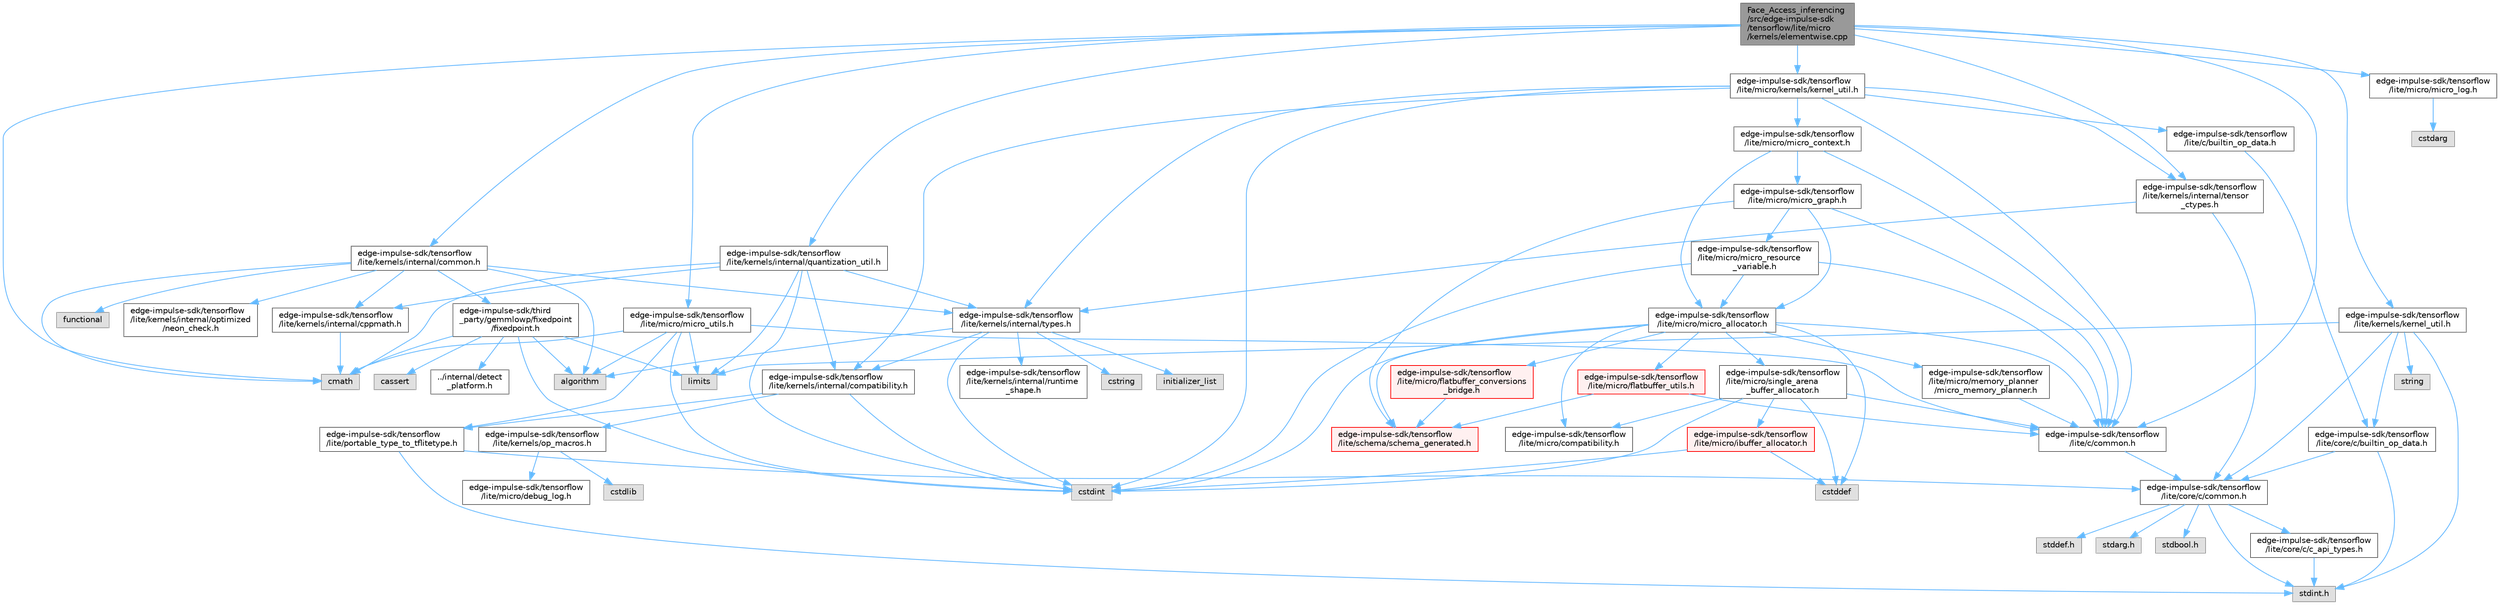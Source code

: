 digraph "Face_Access_inferencing/src/edge-impulse-sdk/tensorflow/lite/micro/kernels/elementwise.cpp"
{
 // LATEX_PDF_SIZE
  bgcolor="transparent";
  edge [fontname=Helvetica,fontsize=10,labelfontname=Helvetica,labelfontsize=10];
  node [fontname=Helvetica,fontsize=10,shape=box,height=0.2,width=0.4];
  Node1 [id="Node000001",label="Face_Access_inferencing\l/src/edge-impulse-sdk\l/tensorflow/lite/micro\l/kernels/elementwise.cpp",height=0.2,width=0.4,color="gray40", fillcolor="grey60", style="filled", fontcolor="black",tooltip=" "];
  Node1 -> Node2 [id="edge104_Node000001_Node000002",color="steelblue1",style="solid",tooltip=" "];
  Node2 [id="Node000002",label="cmath",height=0.2,width=0.4,color="grey60", fillcolor="#E0E0E0", style="filled",tooltip=" "];
  Node1 -> Node3 [id="edge105_Node000001_Node000003",color="steelblue1",style="solid",tooltip=" "];
  Node3 [id="Node000003",label="edge-impulse-sdk/tensorflow\l/lite/c/common.h",height=0.2,width=0.4,color="grey40", fillcolor="white", style="filled",URL="$_face___access__inferencing_2src_2edge-impulse-sdk_2tensorflow_2lite_2c_2common_8h.html",tooltip=" "];
  Node3 -> Node4 [id="edge106_Node000003_Node000004",color="steelblue1",style="solid",tooltip=" "];
  Node4 [id="Node000004",label="edge-impulse-sdk/tensorflow\l/lite/core/c/common.h",height=0.2,width=0.4,color="grey40", fillcolor="white", style="filled",URL="$_face___access__inferencing_2src_2edge-impulse-sdk_2tensorflow_2lite_2core_2c_2common_8h.html",tooltip=" "];
  Node4 -> Node5 [id="edge107_Node000004_Node000005",color="steelblue1",style="solid",tooltip=" "];
  Node5 [id="Node000005",label="stdarg.h",height=0.2,width=0.4,color="grey60", fillcolor="#E0E0E0", style="filled",tooltip=" "];
  Node4 -> Node6 [id="edge108_Node000004_Node000006",color="steelblue1",style="solid",tooltip=" "];
  Node6 [id="Node000006",label="stdbool.h",height=0.2,width=0.4,color="grey60", fillcolor="#E0E0E0", style="filled",tooltip=" "];
  Node4 -> Node7 [id="edge109_Node000004_Node000007",color="steelblue1",style="solid",tooltip=" "];
  Node7 [id="Node000007",label="stddef.h",height=0.2,width=0.4,color="grey60", fillcolor="#E0E0E0", style="filled",tooltip=" "];
  Node4 -> Node8 [id="edge110_Node000004_Node000008",color="steelblue1",style="solid",tooltip=" "];
  Node8 [id="Node000008",label="stdint.h",height=0.2,width=0.4,color="grey60", fillcolor="#E0E0E0", style="filled",tooltip=" "];
  Node4 -> Node9 [id="edge111_Node000004_Node000009",color="steelblue1",style="solid",tooltip=" "];
  Node9 [id="Node000009",label="edge-impulse-sdk/tensorflow\l/lite/core/c/c_api_types.h",height=0.2,width=0.4,color="grey40", fillcolor="white", style="filled",URL="$_face___access__inferencing_2src_2edge-impulse-sdk_2tensorflow_2lite_2core_2c_2c__api__types_8h.html",tooltip=" "];
  Node9 -> Node8 [id="edge112_Node000009_Node000008",color="steelblue1",style="solid",tooltip=" "];
  Node1 -> Node10 [id="edge113_Node000001_Node000010",color="steelblue1",style="solid",tooltip=" "];
  Node10 [id="Node000010",label="edge-impulse-sdk/tensorflow\l/lite/kernels/internal/common.h",height=0.2,width=0.4,color="grey40", fillcolor="white", style="filled",URL="$_face___access__inferencing_2src_2edge-impulse-sdk_2tensorflow_2lite_2kernels_2internal_2common_8h.html",tooltip=" "];
  Node10 -> Node11 [id="edge114_Node000010_Node000011",color="steelblue1",style="solid",tooltip=" "];
  Node11 [id="Node000011",label="algorithm",height=0.2,width=0.4,color="grey60", fillcolor="#E0E0E0", style="filled",tooltip=" "];
  Node10 -> Node2 [id="edge115_Node000010_Node000002",color="steelblue1",style="solid",tooltip=" "];
  Node10 -> Node12 [id="edge116_Node000010_Node000012",color="steelblue1",style="solid",tooltip=" "];
  Node12 [id="Node000012",label="functional",height=0.2,width=0.4,color="grey60", fillcolor="#E0E0E0", style="filled",tooltip=" "];
  Node10 -> Node13 [id="edge117_Node000010_Node000013",color="steelblue1",style="solid",tooltip=" "];
  Node13 [id="Node000013",label="edge-impulse-sdk/third\l_party/gemmlowp/fixedpoint\l/fixedpoint.h",height=0.2,width=0.4,color="grey40", fillcolor="white", style="filled",URL="$_face___access__inferencing_2src_2edge-impulse-sdk_2third__party_2gemmlowp_2fixedpoint_2fixedpoint_8h.html",tooltip=" "];
  Node13 -> Node11 [id="edge118_Node000013_Node000011",color="steelblue1",style="solid",tooltip=" "];
  Node13 -> Node14 [id="edge119_Node000013_Node000014",color="steelblue1",style="solid",tooltip=" "];
  Node14 [id="Node000014",label="cassert",height=0.2,width=0.4,color="grey60", fillcolor="#E0E0E0", style="filled",tooltip=" "];
  Node13 -> Node2 [id="edge120_Node000013_Node000002",color="steelblue1",style="solid",tooltip=" "];
  Node13 -> Node15 [id="edge121_Node000013_Node000015",color="steelblue1",style="solid",tooltip=" "];
  Node15 [id="Node000015",label="cstdint",height=0.2,width=0.4,color="grey60", fillcolor="#E0E0E0", style="filled",tooltip=" "];
  Node13 -> Node16 [id="edge122_Node000013_Node000016",color="steelblue1",style="solid",tooltip=" "];
  Node16 [id="Node000016",label="limits",height=0.2,width=0.4,color="grey60", fillcolor="#E0E0E0", style="filled",tooltip=" "];
  Node13 -> Node17 [id="edge123_Node000013_Node000017",color="steelblue1",style="solid",tooltip=" "];
  Node17 [id="Node000017",label="../internal/detect\l_platform.h",height=0.2,width=0.4,color="grey40", fillcolor="white", style="filled",URL="$_face___access__inferencing_2src_2edge-impulse-sdk_2third__party_2gemmlowp_2internal_2detect__platform_8h.html",tooltip=" "];
  Node10 -> Node18 [id="edge124_Node000010_Node000018",color="steelblue1",style="solid",tooltip=" "];
  Node18 [id="Node000018",label="edge-impulse-sdk/tensorflow\l/lite/kernels/internal/cppmath.h",height=0.2,width=0.4,color="grey40", fillcolor="white", style="filled",URL="$_face___access__inferencing_2src_2edge-impulse-sdk_2tensorflow_2lite_2kernels_2internal_2cppmath_8h.html",tooltip=" "];
  Node18 -> Node2 [id="edge125_Node000018_Node000002",color="steelblue1",style="solid",tooltip=" "];
  Node10 -> Node19 [id="edge126_Node000010_Node000019",color="steelblue1",style="solid",tooltip=" "];
  Node19 [id="Node000019",label="edge-impulse-sdk/tensorflow\l/lite/kernels/internal/optimized\l/neon_check.h",height=0.2,width=0.4,color="grey40", fillcolor="white", style="filled",URL="$_face___access__inferencing_2src_2edge-impulse-sdk_2tensorflow_2lite_2kernels_2internal_2optimized_2neon__check_8h.html",tooltip=" "];
  Node10 -> Node20 [id="edge127_Node000010_Node000020",color="steelblue1",style="solid",tooltip=" "];
  Node20 [id="Node000020",label="edge-impulse-sdk/tensorflow\l/lite/kernels/internal/types.h",height=0.2,width=0.4,color="grey40", fillcolor="white", style="filled",URL="$_face___access__inferencing_2src_2edge-impulse-sdk_2tensorflow_2lite_2kernels_2internal_2types_8h.html",tooltip=" "];
  Node20 -> Node11 [id="edge128_Node000020_Node000011",color="steelblue1",style="solid",tooltip=" "];
  Node20 -> Node15 [id="edge129_Node000020_Node000015",color="steelblue1",style="solid",tooltip=" "];
  Node20 -> Node21 [id="edge130_Node000020_Node000021",color="steelblue1",style="solid",tooltip=" "];
  Node21 [id="Node000021",label="cstring",height=0.2,width=0.4,color="grey60", fillcolor="#E0E0E0", style="filled",tooltip=" "];
  Node20 -> Node22 [id="edge131_Node000020_Node000022",color="steelblue1",style="solid",tooltip=" "];
  Node22 [id="Node000022",label="initializer_list",height=0.2,width=0.4,color="grey60", fillcolor="#E0E0E0", style="filled",tooltip=" "];
  Node20 -> Node23 [id="edge132_Node000020_Node000023",color="steelblue1",style="solid",tooltip=" "];
  Node23 [id="Node000023",label="edge-impulse-sdk/tensorflow\l/lite/kernels/internal/compatibility.h",height=0.2,width=0.4,color="grey40", fillcolor="white", style="filled",URL="$_face___access__inferencing_2src_2edge-impulse-sdk_2tensorflow_2lite_2kernels_2internal_2compatibility_8h.html",tooltip=" "];
  Node23 -> Node15 [id="edge133_Node000023_Node000015",color="steelblue1",style="solid",tooltip=" "];
  Node23 -> Node24 [id="edge134_Node000023_Node000024",color="steelblue1",style="solid",tooltip=" "];
  Node24 [id="Node000024",label="edge-impulse-sdk/tensorflow\l/lite/portable_type_to_tflitetype.h",height=0.2,width=0.4,color="grey40", fillcolor="white", style="filled",URL="$_face___access__inferencing_2src_2edge-impulse-sdk_2tensorflow_2lite_2portable__type__to__tflitetype_8h.html",tooltip=" "];
  Node24 -> Node8 [id="edge135_Node000024_Node000008",color="steelblue1",style="solid",tooltip=" "];
  Node24 -> Node4 [id="edge136_Node000024_Node000004",color="steelblue1",style="solid",tooltip=" "];
  Node23 -> Node25 [id="edge137_Node000023_Node000025",color="steelblue1",style="solid",tooltip=" "];
  Node25 [id="Node000025",label="edge-impulse-sdk/tensorflow\l/lite/kernels/op_macros.h",height=0.2,width=0.4,color="grey40", fillcolor="white", style="filled",URL="$_face___access__inferencing_2src_2edge-impulse-sdk_2tensorflow_2lite_2kernels_2op__macros_8h.html",tooltip=" "];
  Node25 -> Node26 [id="edge138_Node000025_Node000026",color="steelblue1",style="solid",tooltip=" "];
  Node26 [id="Node000026",label="edge-impulse-sdk/tensorflow\l/lite/micro/debug_log.h",height=0.2,width=0.4,color="grey40", fillcolor="white", style="filled",URL="$_face___access__inferencing_2src_2edge-impulse-sdk_2tensorflow_2lite_2micro_2debug__log_8h.html",tooltip=" "];
  Node25 -> Node27 [id="edge139_Node000025_Node000027",color="steelblue1",style="solid",tooltip=" "];
  Node27 [id="Node000027",label="cstdlib",height=0.2,width=0.4,color="grey60", fillcolor="#E0E0E0", style="filled",tooltip=" "];
  Node20 -> Node28 [id="edge140_Node000020_Node000028",color="steelblue1",style="solid",tooltip=" "];
  Node28 [id="Node000028",label="edge-impulse-sdk/tensorflow\l/lite/kernels/internal/runtime\l_shape.h",height=0.2,width=0.4,color="grey40", fillcolor="white", style="filled",URL="$_face___access__inferencing_2src_2edge-impulse-sdk_2tensorflow_2lite_2kernels_2internal_2runtime__shape_8h.html",tooltip=" "];
  Node1 -> Node29 [id="edge141_Node000001_Node000029",color="steelblue1",style="solid",tooltip=" "];
  Node29 [id="Node000029",label="edge-impulse-sdk/tensorflow\l/lite/kernels/internal/quantization_util.h",height=0.2,width=0.4,color="grey40", fillcolor="white", style="filled",URL="$_face___access__inferencing_2src_2edge-impulse-sdk_2tensorflow_2lite_2kernels_2internal_2quantization__util_8h.html",tooltip=" "];
  Node29 -> Node2 [id="edge142_Node000029_Node000002",color="steelblue1",style="solid",tooltip=" "];
  Node29 -> Node15 [id="edge143_Node000029_Node000015",color="steelblue1",style="solid",tooltip=" "];
  Node29 -> Node16 [id="edge144_Node000029_Node000016",color="steelblue1",style="solid",tooltip=" "];
  Node29 -> Node23 [id="edge145_Node000029_Node000023",color="steelblue1",style="solid",tooltip=" "];
  Node29 -> Node18 [id="edge146_Node000029_Node000018",color="steelblue1",style="solid",tooltip=" "];
  Node29 -> Node20 [id="edge147_Node000029_Node000020",color="steelblue1",style="solid",tooltip=" "];
  Node1 -> Node30 [id="edge148_Node000001_Node000030",color="steelblue1",style="solid",tooltip=" "];
  Node30 [id="Node000030",label="edge-impulse-sdk/tensorflow\l/lite/kernels/internal/tensor\l_ctypes.h",height=0.2,width=0.4,color="grey40", fillcolor="white", style="filled",URL="$_face___access__inferencing_2src_2edge-impulse-sdk_2tensorflow_2lite_2kernels_2internal_2tensor__ctypes_8h.html",tooltip=" "];
  Node30 -> Node4 [id="edge149_Node000030_Node000004",color="steelblue1",style="solid",tooltip=" "];
  Node30 -> Node20 [id="edge150_Node000030_Node000020",color="steelblue1",style="solid",tooltip=" "];
  Node1 -> Node31 [id="edge151_Node000001_Node000031",color="steelblue1",style="solid",tooltip=" "];
  Node31 [id="Node000031",label="edge-impulse-sdk/tensorflow\l/lite/kernels/kernel_util.h",height=0.2,width=0.4,color="grey40", fillcolor="white", style="filled",URL="$_face___access__inferencing_2src_2edge-impulse-sdk_2tensorflow_2lite_2kernels_2kernel__util_8h.html",tooltip=" "];
  Node31 -> Node8 [id="edge152_Node000031_Node000008",color="steelblue1",style="solid",tooltip=" "];
  Node31 -> Node16 [id="edge153_Node000031_Node000016",color="steelblue1",style="solid",tooltip=" "];
  Node31 -> Node32 [id="edge154_Node000031_Node000032",color="steelblue1",style="solid",tooltip=" "];
  Node32 [id="Node000032",label="string",height=0.2,width=0.4,color="grey60", fillcolor="#E0E0E0", style="filled",tooltip=" "];
  Node31 -> Node33 [id="edge155_Node000031_Node000033",color="steelblue1",style="solid",tooltip=" "];
  Node33 [id="Node000033",label="edge-impulse-sdk/tensorflow\l/lite/core/c/builtin_op_data.h",height=0.2,width=0.4,color="grey40", fillcolor="white", style="filled",URL="$_face___access__inferencing_2src_2edge-impulse-sdk_2tensorflow_2lite_2core_2c_2builtin__op__data_8h.html",tooltip=" "];
  Node33 -> Node8 [id="edge156_Node000033_Node000008",color="steelblue1",style="solid",tooltip=" "];
  Node33 -> Node4 [id="edge157_Node000033_Node000004",color="steelblue1",style="solid",tooltip=" "];
  Node31 -> Node4 [id="edge158_Node000031_Node000004",color="steelblue1",style="solid",tooltip=" "];
  Node1 -> Node34 [id="edge159_Node000001_Node000034",color="steelblue1",style="solid",tooltip=" "];
  Node34 [id="Node000034",label="edge-impulse-sdk/tensorflow\l/lite/micro/kernels/kernel_util.h",height=0.2,width=0.4,color="grey40", fillcolor="white", style="filled",URL="$_face___access__inferencing_2src_2edge-impulse-sdk_2tensorflow_2lite_2micro_2kernels_2kernel__util_8h.html",tooltip=" "];
  Node34 -> Node15 [id="edge160_Node000034_Node000015",color="steelblue1",style="solid",tooltip=" "];
  Node34 -> Node35 [id="edge161_Node000034_Node000035",color="steelblue1",style="solid",tooltip=" "];
  Node35 [id="Node000035",label="edge-impulse-sdk/tensorflow\l/lite/c/builtin_op_data.h",height=0.2,width=0.4,color="grey40", fillcolor="white", style="filled",URL="$_face___access__inferencing_2src_2edge-impulse-sdk_2tensorflow_2lite_2c_2builtin__op__data_8h.html",tooltip=" "];
  Node35 -> Node33 [id="edge162_Node000035_Node000033",color="steelblue1",style="solid",tooltip=" "];
  Node34 -> Node3 [id="edge163_Node000034_Node000003",color="steelblue1",style="solid",tooltip=" "];
  Node34 -> Node23 [id="edge164_Node000034_Node000023",color="steelblue1",style="solid",tooltip=" "];
  Node34 -> Node30 [id="edge165_Node000034_Node000030",color="steelblue1",style="solid",tooltip=" "];
  Node34 -> Node20 [id="edge166_Node000034_Node000020",color="steelblue1",style="solid",tooltip=" "];
  Node34 -> Node36 [id="edge167_Node000034_Node000036",color="steelblue1",style="solid",tooltip=" "];
  Node36 [id="Node000036",label="edge-impulse-sdk/tensorflow\l/lite/micro/micro_context.h",height=0.2,width=0.4,color="grey40", fillcolor="white", style="filled",URL="$_face___access__inferencing_2src_2edge-impulse-sdk_2tensorflow_2lite_2micro_2micro__context_8h.html",tooltip=" "];
  Node36 -> Node3 [id="edge168_Node000036_Node000003",color="steelblue1",style="solid",tooltip=" "];
  Node36 -> Node37 [id="edge169_Node000036_Node000037",color="steelblue1",style="solid",tooltip=" "];
  Node37 [id="Node000037",label="edge-impulse-sdk/tensorflow\l/lite/micro/micro_allocator.h",height=0.2,width=0.4,color="grey40", fillcolor="white", style="filled",URL="$_face___access__inferencing_2src_2edge-impulse-sdk_2tensorflow_2lite_2micro_2micro__allocator_8h.html",tooltip=" "];
  Node37 -> Node38 [id="edge170_Node000037_Node000038",color="steelblue1",style="solid",tooltip=" "];
  Node38 [id="Node000038",label="cstddef",height=0.2,width=0.4,color="grey60", fillcolor="#E0E0E0", style="filled",tooltip=" "];
  Node37 -> Node15 [id="edge171_Node000037_Node000015",color="steelblue1",style="solid",tooltip=" "];
  Node37 -> Node3 [id="edge172_Node000037_Node000003",color="steelblue1",style="solid",tooltip=" "];
  Node37 -> Node39 [id="edge173_Node000037_Node000039",color="steelblue1",style="solid",tooltip=" "];
  Node39 [id="Node000039",label="edge-impulse-sdk/tensorflow\l/lite/micro/single_arena\l_buffer_allocator.h",height=0.2,width=0.4,color="grey40", fillcolor="white", style="filled",URL="$_face___access__inferencing_2src_2edge-impulse-sdk_2tensorflow_2lite_2micro_2single__arena__buffer__allocator_8h.html",tooltip=" "];
  Node39 -> Node38 [id="edge174_Node000039_Node000038",color="steelblue1",style="solid",tooltip=" "];
  Node39 -> Node15 [id="edge175_Node000039_Node000015",color="steelblue1",style="solid",tooltip=" "];
  Node39 -> Node3 [id="edge176_Node000039_Node000003",color="steelblue1",style="solid",tooltip=" "];
  Node39 -> Node40 [id="edge177_Node000039_Node000040",color="steelblue1",style="solid",tooltip=" "];
  Node40 [id="Node000040",label="edge-impulse-sdk/tensorflow\l/lite/micro/ibuffer_allocator.h",height=0.2,width=0.4,color="red", fillcolor="#FFF0F0", style="filled",URL="$_face___access__inferencing_2src_2edge-impulse-sdk_2tensorflow_2lite_2micro_2ibuffer__allocator_8h.html",tooltip=" "];
  Node40 -> Node38 [id="edge178_Node000040_Node000038",color="steelblue1",style="solid",tooltip=" "];
  Node40 -> Node15 [id="edge179_Node000040_Node000015",color="steelblue1",style="solid",tooltip=" "];
  Node39 -> Node42 [id="edge180_Node000039_Node000042",color="steelblue1",style="solid",tooltip=" "];
  Node42 [id="Node000042",label="edge-impulse-sdk/tensorflow\l/lite/micro/compatibility.h",height=0.2,width=0.4,color="grey40", fillcolor="white", style="filled",URL="$_face___access__inferencing_2src_2edge-impulse-sdk_2tensorflow_2lite_2micro_2compatibility_8h.html",tooltip=" "];
  Node37 -> Node42 [id="edge181_Node000037_Node000042",color="steelblue1",style="solid",tooltip=" "];
  Node37 -> Node43 [id="edge182_Node000037_Node000043",color="steelblue1",style="solid",tooltip=" "];
  Node43 [id="Node000043",label="edge-impulse-sdk/tensorflow\l/lite/micro/flatbuffer_utils.h",height=0.2,width=0.4,color="red", fillcolor="#FFF0F0", style="filled",URL="$_face___access__inferencing_2src_2edge-impulse-sdk_2tensorflow_2lite_2micro_2flatbuffer__utils_8h.html",tooltip=" "];
  Node43 -> Node3 [id="edge183_Node000043_Node000003",color="steelblue1",style="solid",tooltip=" "];
  Node43 -> Node74 [id="edge184_Node000043_Node000074",color="steelblue1",style="solid",tooltip=" "];
  Node74 [id="Node000074",label="edge-impulse-sdk/tensorflow\l/lite/schema/schema_generated.h",height=0.2,width=0.4,color="red", fillcolor="#FFF0F0", style="filled",URL="$_face___access__inferencing_2src_2edge-impulse-sdk_2tensorflow_2lite_2schema_2schema__generated_8h.html",tooltip=" "];
  Node37 -> Node75 [id="edge185_Node000037_Node000075",color="steelblue1",style="solid",tooltip=" "];
  Node75 [id="Node000075",label="edge-impulse-sdk/tensorflow\l/lite/micro/memory_planner\l/micro_memory_planner.h",height=0.2,width=0.4,color="grey40", fillcolor="white", style="filled",URL="$_face___access__inferencing_2src_2edge-impulse-sdk_2tensorflow_2lite_2micro_2memory__planner_2micro__memory__planner_8h.html",tooltip=" "];
  Node75 -> Node3 [id="edge186_Node000075_Node000003",color="steelblue1",style="solid",tooltip=" "];
  Node37 -> Node76 [id="edge187_Node000037_Node000076",color="steelblue1",style="solid",tooltip=" "];
  Node76 [id="Node000076",label="edge-impulse-sdk/tensorflow\l/lite/micro/flatbuffer_conversions\l_bridge.h",height=0.2,width=0.4,color="red", fillcolor="#FFF0F0", style="filled",URL="$_face___access__inferencing_2src_2edge-impulse-sdk_2tensorflow_2lite_2micro_2flatbuffer__conversions__bridge_8h.html",tooltip=" "];
  Node76 -> Node74 [id="edge188_Node000076_Node000074",color="steelblue1",style="solid",tooltip=" "];
  Node37 -> Node74 [id="edge189_Node000037_Node000074",color="steelblue1",style="solid",tooltip=" "];
  Node36 -> Node81 [id="edge190_Node000036_Node000081",color="steelblue1",style="solid",tooltip=" "];
  Node81 [id="Node000081",label="edge-impulse-sdk/tensorflow\l/lite/micro/micro_graph.h",height=0.2,width=0.4,color="grey40", fillcolor="white", style="filled",URL="$_face___access__inferencing_2src_2edge-impulse-sdk_2tensorflow_2lite_2micro_2micro__graph_8h.html",tooltip=" "];
  Node81 -> Node3 [id="edge191_Node000081_Node000003",color="steelblue1",style="solid",tooltip=" "];
  Node81 -> Node37 [id="edge192_Node000081_Node000037",color="steelblue1",style="solid",tooltip=" "];
  Node81 -> Node82 [id="edge193_Node000081_Node000082",color="steelblue1",style="solid",tooltip=" "];
  Node82 [id="Node000082",label="edge-impulse-sdk/tensorflow\l/lite/micro/micro_resource\l_variable.h",height=0.2,width=0.4,color="grey40", fillcolor="white", style="filled",URL="$_face___access__inferencing_2src_2edge-impulse-sdk_2tensorflow_2lite_2micro_2micro__resource__variable_8h.html",tooltip=" "];
  Node82 -> Node15 [id="edge194_Node000082_Node000015",color="steelblue1",style="solid",tooltip=" "];
  Node82 -> Node3 [id="edge195_Node000082_Node000003",color="steelblue1",style="solid",tooltip=" "];
  Node82 -> Node37 [id="edge196_Node000082_Node000037",color="steelblue1",style="solid",tooltip=" "];
  Node81 -> Node74 [id="edge197_Node000081_Node000074",color="steelblue1",style="solid",tooltip=" "];
  Node1 -> Node83 [id="edge198_Node000001_Node000083",color="steelblue1",style="solid",tooltip=" "];
  Node83 [id="Node000083",label="edge-impulse-sdk/tensorflow\l/lite/micro/micro_log.h",height=0.2,width=0.4,color="grey40", fillcolor="white", style="filled",URL="$_face___access__inferencing_2src_2edge-impulse-sdk_2tensorflow_2lite_2micro_2micro__log_8h.html",tooltip=" "];
  Node83 -> Node80 [id="edge199_Node000083_Node000080",color="steelblue1",style="solid",tooltip=" "];
  Node80 [id="Node000080",label="cstdarg",height=0.2,width=0.4,color="grey60", fillcolor="#E0E0E0", style="filled",tooltip=" "];
  Node1 -> Node84 [id="edge200_Node000001_Node000084",color="steelblue1",style="solid",tooltip=" "];
  Node84 [id="Node000084",label="edge-impulse-sdk/tensorflow\l/lite/micro/micro_utils.h",height=0.2,width=0.4,color="grey40", fillcolor="white", style="filled",URL="$_face___access__inferencing_2src_2edge-impulse-sdk_2tensorflow_2lite_2micro_2micro__utils_8h.html",tooltip=" "];
  Node84 -> Node11 [id="edge201_Node000084_Node000011",color="steelblue1",style="solid",tooltip=" "];
  Node84 -> Node2 [id="edge202_Node000084_Node000002",color="steelblue1",style="solid",tooltip=" "];
  Node84 -> Node15 [id="edge203_Node000084_Node000015",color="steelblue1",style="solid",tooltip=" "];
  Node84 -> Node24 [id="edge204_Node000084_Node000024",color="steelblue1",style="solid",tooltip=" "];
  Node84 -> Node16 [id="edge205_Node000084_Node000016",color="steelblue1",style="solid",tooltip=" "];
  Node84 -> Node3 [id="edge206_Node000084_Node000003",color="steelblue1",style="solid",tooltip=" "];
}
